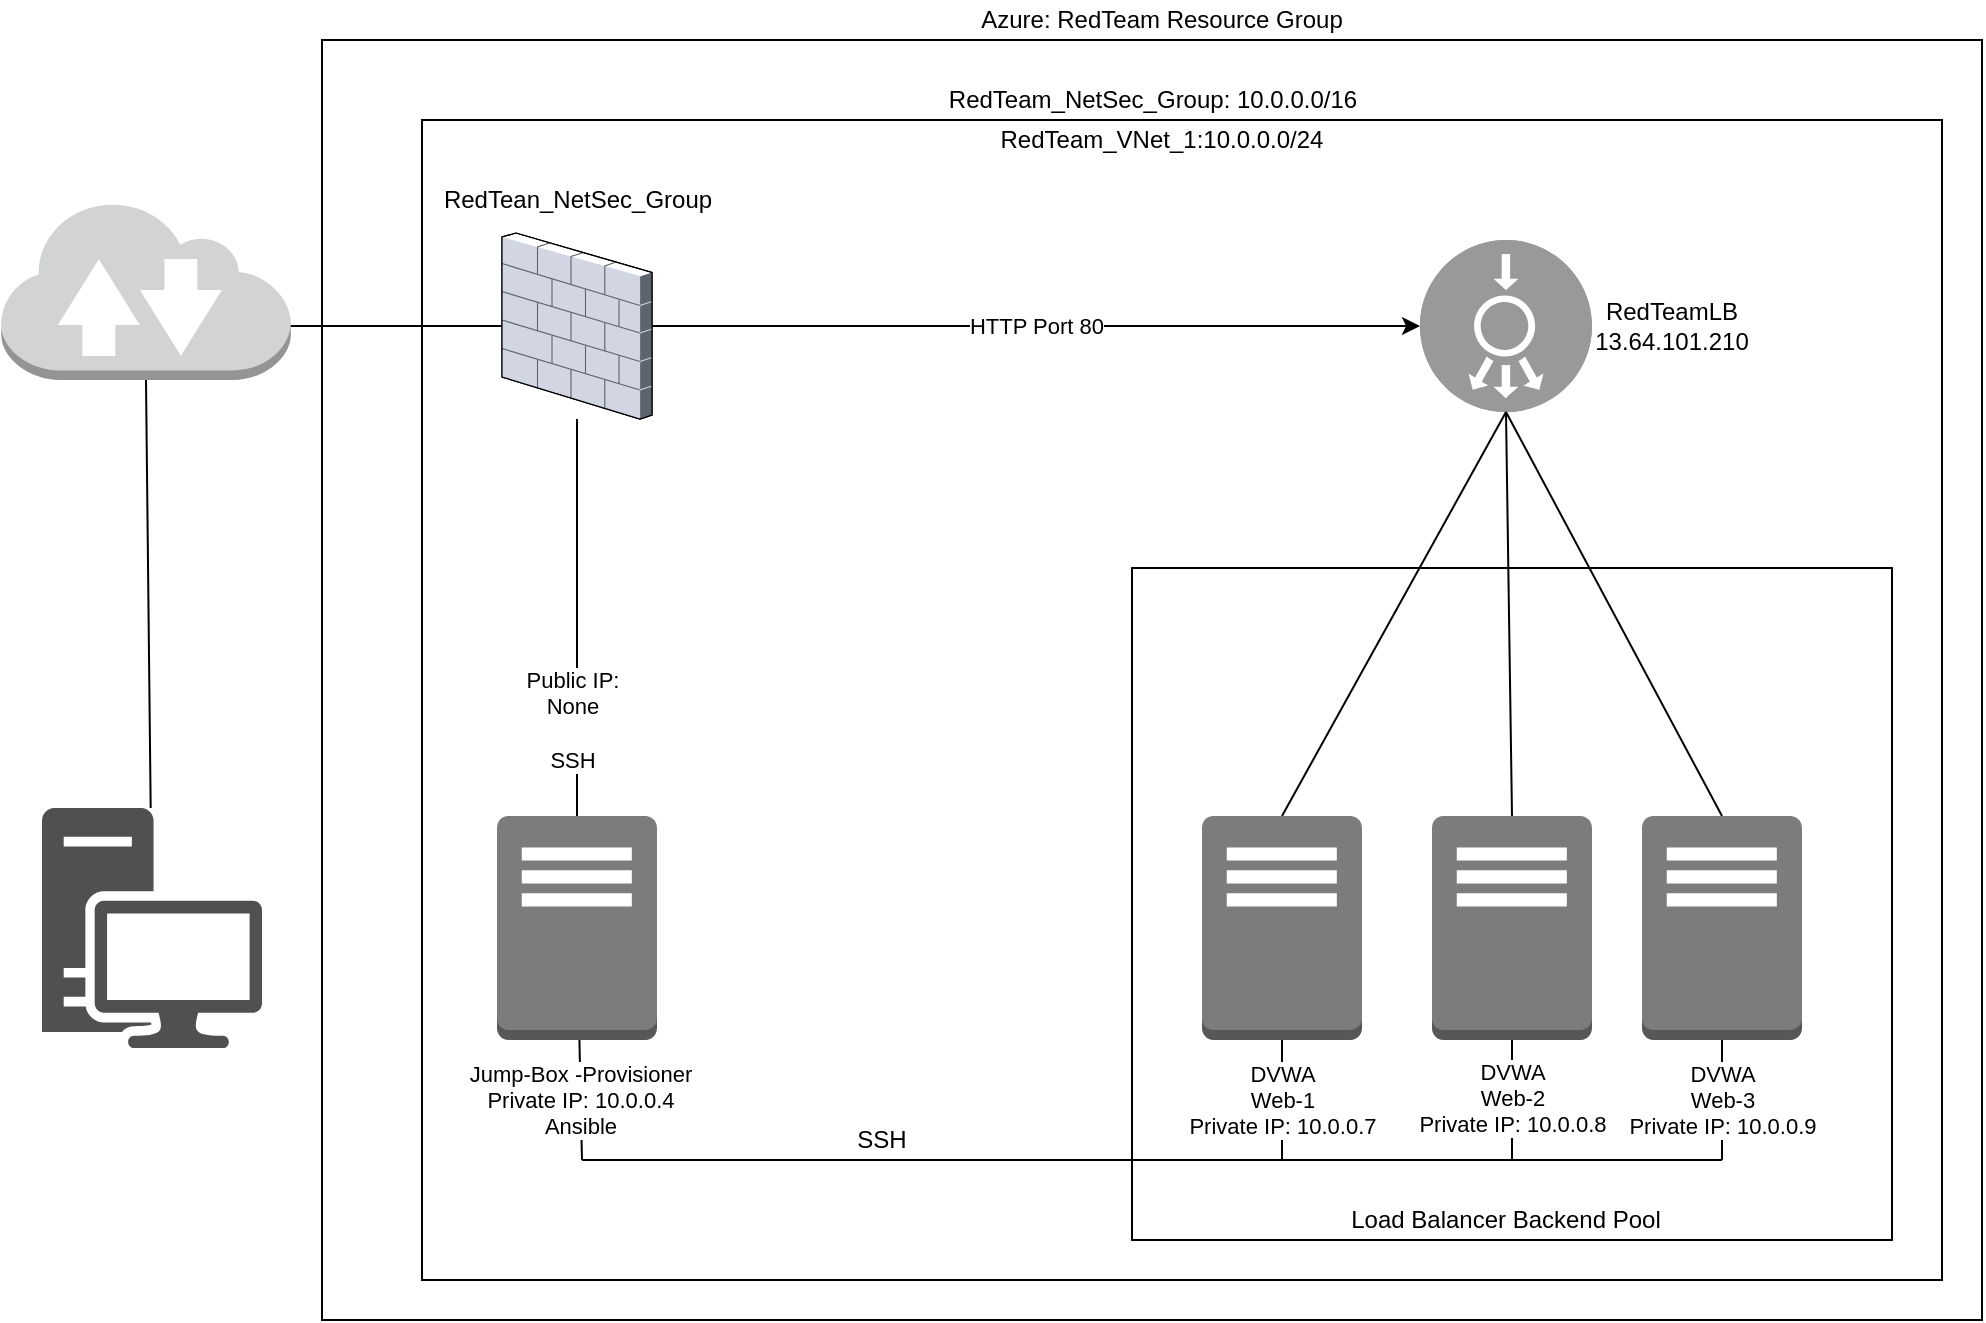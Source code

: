 <mxfile version="13.6.6" type="google"><diagram name="Page-1" id="822b0af5-4adb-64df-f703-e8dfc1f81529"><mxGraphModel dx="1422" dy="787" grid="1" gridSize="10" guides="1" tooltips="1" connect="1" arrows="1" fold="1" page="1" pageScale="1" pageWidth="1100" pageHeight="850" background="#ffffff" math="0" shadow="0"><root><mxCell id="0"/><mxCell id="1" parent="0"/><mxCell id="mDLHS3RA8NWs3md7InvJ-5" value="" style="outlineConnect=0;dashed=0;verticalLabelPosition=bottom;verticalAlign=top;align=center;html=1;shape=mxgraph.aws3.internet_2;fillColor=#D2D3D3;gradientColor=none;" vertex="1" parent="1"><mxGeometry x="49.62" y="200" width="144.75" height="90" as="geometry"/></mxCell><mxCell id="mDLHS3RA8NWs3md7InvJ-6" value="" style="fillColor=#999999;verticalLabelPosition=bottom;html=1;strokeColor=#ffffff;verticalAlign=top;align=center;points=[[0.145,0.145,0],[0.5,0,0],[0.855,0.145,0],[1,0.5,0],[0.855,0.855,0],[0.5,1,0],[0.145,0.855,0],[0,0.5,0]];pointerEvents=1;shape=mxgraph.cisco_safe.compositeIcon;bgIcon=ellipse;resIcon=mxgraph.cisco_safe.capability.load_balancer;direction=south;" vertex="1" parent="1"><mxGeometry x="759" y="220" width="86" height="86" as="geometry"/></mxCell><mxCell id="mDLHS3RA8NWs3md7InvJ-7" value="" style="verticalLabelPosition=bottom;aspect=fixed;html=1;verticalAlign=top;strokeColor=none;align=center;outlineConnect=0;shape=mxgraph.citrix.firewall;" vertex="1" parent="1"><mxGeometry x="300" y="216.5" width="75" height="93" as="geometry"/></mxCell><mxCell id="mDLHS3RA8NWs3md7InvJ-9" value="" style="pointerEvents=1;shadow=0;dashed=0;html=1;strokeColor=none;fillColor=#505050;labelPosition=center;verticalLabelPosition=bottom;verticalAlign=top;outlineConnect=0;align=center;shape=mxgraph.office.devices.workstation;" vertex="1" parent="1"><mxGeometry x="70" y="504" width="110" height="120" as="geometry"/></mxCell><mxCell id="mDLHS3RA8NWs3md7InvJ-11" value="" style="endArrow=none;html=1;entryX=1;entryY=0.5;entryDx=0;entryDy=0;entryPerimeter=0;exitX=0.5;exitY=0;exitDx=0;exitDy=0;exitPerimeter=0;" edge="1" parent="1" source="mDLHS3RA8NWs3md7InvJ-21" target="mDLHS3RA8NWs3md7InvJ-6"><mxGeometry x="-0.704" y="-4" width="50" height="50" relative="1" as="geometry"><mxPoint x="695" y="508" as="sourcePoint"/><mxPoint x="690" y="440" as="targetPoint"/><mxPoint as="offset"/></mxGeometry></mxCell><mxCell id="mDLHS3RA8NWs3md7InvJ-12" value="" style="endArrow=none;html=1;entryX=1;entryY=0.5;entryDx=0;entryDy=0;entryPerimeter=0;exitX=0.5;exitY=0;exitDx=0;exitDy=0;exitPerimeter=0;" edge="1" parent="1" target="mDLHS3RA8NWs3md7InvJ-6"><mxGeometry x="-0.722" y="3" width="50" height="50" relative="1" as="geometry"><mxPoint x="805" y="508" as="sourcePoint"/><mxPoint x="792.874" y="412.794" as="targetPoint"/><mxPoint as="offset"/></mxGeometry></mxCell><mxCell id="mDLHS3RA8NWs3md7InvJ-13" value="" style="endArrow=none;html=1;entryX=1;entryY=0.5;entryDx=0;entryDy=0;entryPerimeter=0;exitX=0.5;exitY=0;exitDx=0;exitDy=0;exitPerimeter=0;" edge="1" parent="1" target="mDLHS3RA8NWs3md7InvJ-6"><mxGeometry x="-0.707" y="3" width="50" height="50" relative="1" as="geometry"><mxPoint x="910" y="508" as="sourcePoint"/><mxPoint x="805.0" y="466.0" as="targetPoint"/><mxPoint as="offset"/></mxGeometry></mxCell><mxCell id="mDLHS3RA8NWs3md7InvJ-15" value="&lt;div&gt;DVWA&lt;/div&gt;&lt;div&gt;Web-3&lt;/div&gt;&lt;div&gt;Private IP: 10.0.0.9&lt;br&gt;&lt;/div&gt;" style="endArrow=none;html=1;exitX=0.5;exitY=1;exitDx=0;exitDy=0;exitPerimeter=0;" edge="1" parent="1"><mxGeometry width="50" height="50" relative="1" as="geometry"><mxPoint x="910" y="620.0" as="sourcePoint"/><mxPoint x="910" y="680" as="targetPoint"/></mxGeometry></mxCell><mxCell id="mDLHS3RA8NWs3md7InvJ-16" value="&lt;div&gt;DVWA&lt;/div&gt;&lt;div&gt;Web-2&lt;/div&gt;&lt;div&gt;Private IP: 10.0.0.8&lt;br&gt;&lt;/div&gt;" style="endArrow=none;html=1;exitX=0.5;exitY=1;exitDx=0;exitDy=0;exitPerimeter=0;" edge="1" parent="1"><mxGeometry width="50" height="50" relative="1" as="geometry"><mxPoint x="805" y="618" as="sourcePoint"/><mxPoint x="805" y="680" as="targetPoint"/></mxGeometry></mxCell><mxCell id="mDLHS3RA8NWs3md7InvJ-17" value="&lt;div&gt;DVWA&lt;/div&gt;&lt;div&gt;Web-1&lt;/div&gt;&lt;div&gt;Private IP: 10.0.0.7&lt;br&gt;&lt;/div&gt;" style="endArrow=none;html=1;exitX=0.5;exitY=1;exitDx=0;exitDy=0;exitPerimeter=0;" edge="1" parent="1" source="mDLHS3RA8NWs3md7InvJ-21"><mxGeometry width="50" height="50" relative="1" as="geometry"><mxPoint x="695" y="618" as="sourcePoint"/><mxPoint x="690" y="680" as="targetPoint"/><Array as="points"><mxPoint x="690" y="650"/></Array><mxPoint as="offset"/></mxGeometry></mxCell><mxCell id="mDLHS3RA8NWs3md7InvJ-18" value="&lt;div&gt;Jump-Box -Provisioner&lt;/div&gt;&lt;div&gt;Private IP: 10.0.0.4&lt;br&gt;&lt;/div&gt;&lt;div&gt;Ansible&lt;br&gt;&lt;/div&gt;" style="endArrow=none;html=1;" edge="1" parent="1" source="mDLHS3RA8NWs3md7InvJ-22"><mxGeometry width="50" height="50" relative="1" as="geometry"><mxPoint x="348" y="618" as="sourcePoint"/><mxPoint x="340" y="680" as="targetPoint"/></mxGeometry></mxCell><mxCell id="mDLHS3RA8NWs3md7InvJ-21" value="" style="outlineConnect=0;dashed=0;verticalLabelPosition=bottom;verticalAlign=top;align=center;html=1;shape=mxgraph.aws3.traditional_server;fillColor=#7D7C7C;gradientColor=none;" vertex="1" parent="1"><mxGeometry x="650" y="508" width="80" height="112" as="geometry"/></mxCell><mxCell id="mDLHS3RA8NWs3md7InvJ-22" value="" style="outlineConnect=0;dashed=0;verticalLabelPosition=bottom;verticalAlign=top;align=center;html=1;shape=mxgraph.aws3.traditional_server;fillColor=#7D7C7C;gradientColor=none;" vertex="1" parent="1"><mxGeometry x="297.5" y="508" width="80" height="112" as="geometry"/></mxCell><mxCell id="mDLHS3RA8NWs3md7InvJ-23" value="&lt;div&gt;Public IP: &lt;br&gt;&lt;/div&gt;&lt;div&gt;None&lt;br&gt;&lt;/div&gt;&lt;div&gt;&lt;br&gt;&lt;/div&gt;&lt;div&gt;SSH&lt;br&gt;&lt;/div&gt;" style="endArrow=none;html=1;exitX=0.5;exitY=0;exitDx=0;exitDy=0;exitPerimeter=0;" edge="1" parent="1" source="mDLHS3RA8NWs3md7InvJ-22" target="mDLHS3RA8NWs3md7InvJ-7"><mxGeometry x="-0.516" y="3" width="50" height="50" relative="1" as="geometry"><mxPoint x="343" y="620" as="sourcePoint"/><mxPoint x="343" y="640" as="targetPoint"/><mxPoint as="offset"/></mxGeometry></mxCell><mxCell id="mDLHS3RA8NWs3md7InvJ-25" value="" style="endArrow=none;html=1;entryX=1;entryY=0.7;entryDx=0;entryDy=0;entryPerimeter=0;" edge="1" parent="1" target="mDLHS3RA8NWs3md7InvJ-5"><mxGeometry width="50" height="50" relative="1" as="geometry"><mxPoint x="300" y="263" as="sourcePoint"/><mxPoint x="522" y="263" as="targetPoint"/></mxGeometry></mxCell><mxCell id="mDLHS3RA8NWs3md7InvJ-27" value="" style="endArrow=none;html=1;entryX=0.5;entryY=1;entryDx=0;entryDy=0;entryPerimeter=0;" edge="1" parent="1" source="mDLHS3RA8NWs3md7InvJ-9" target="mDLHS3RA8NWs3md7InvJ-5"><mxGeometry width="50" height="50" relative="1" as="geometry"><mxPoint x="110" y="460" as="sourcePoint"/><mxPoint x="197.37" y="363" as="targetPoint"/></mxGeometry></mxCell><mxCell id="mDLHS3RA8NWs3md7InvJ-31" value="&lt;div&gt;HTTP Port 80&lt;/div&gt;" style="endArrow=classic;html=1;entryX=0.5;entryY=1;entryDx=0;entryDy=0;entryPerimeter=0;" edge="1" parent="1" source="mDLHS3RA8NWs3md7InvJ-7" target="mDLHS3RA8NWs3md7InvJ-6"><mxGeometry relative="1" as="geometry"><mxPoint x="360" y="420" as="sourcePoint"/><mxPoint x="460" y="420" as="targetPoint"/></mxGeometry></mxCell><mxCell id="mDLHS3RA8NWs3md7InvJ-40" value="RedTeamLB&lt;br&gt;&lt;div&gt;13.64.101.210&lt;/div&gt;" style="text;html=1;strokeColor=none;fillColor=none;align=center;verticalAlign=middle;whiteSpace=wrap;rounded=0;shadow=0;glass=0;sketch=0;" vertex="1" parent="1"><mxGeometry x="810" y="242" width="150" height="42" as="geometry"/></mxCell><mxCell id="mDLHS3RA8NWs3md7InvJ-41" value="Azure: RedTeam Resource Group" style="text;html=1;strokeColor=none;fillColor=none;align=center;verticalAlign=middle;whiteSpace=wrap;rounded=0;shadow=0;glass=0;sketch=0;" vertex="1" parent="1"><mxGeometry x="515" y="100" width="230" height="20" as="geometry"/></mxCell><mxCell id="mDLHS3RA8NWs3md7InvJ-44" value="RedTeam_VNet_1:10.0.0.0/24" style="text;html=1;strokeColor=none;fillColor=none;align=center;verticalAlign=middle;whiteSpace=wrap;rounded=0;shadow=0;glass=0;sketch=0;" vertex="1" parent="1"><mxGeometry x="515" y="160" width="230" height="20" as="geometry"/></mxCell><mxCell id="mDLHS3RA8NWs3md7InvJ-45" value="&lt;div&gt;RedTeam_NetSec_Group: 10.0.0.0/16&lt;/div&gt;" style="text;html=1;strokeColor=none;fillColor=none;align=center;verticalAlign=middle;whiteSpace=wrap;rounded=0;shadow=0;glass=0;sketch=0;" vertex="1" parent="1"><mxGeometry x="497.5" y="140" width="255" height="20" as="geometry"/></mxCell><mxCell id="mDLHS3RA8NWs3md7InvJ-47" value="" style="endArrow=none;html=1;" edge="1" parent="1"><mxGeometry width="50" height="50" relative="1" as="geometry"><mxPoint x="340" y="680" as="sourcePoint"/><mxPoint x="910" y="680" as="targetPoint"/></mxGeometry></mxCell><mxCell id="mDLHS3RA8NWs3md7InvJ-49" value="" style="rounded=0;whiteSpace=wrap;html=1;shadow=0;glass=0;sketch=0;fillColor=none;" vertex="1" parent="1"><mxGeometry x="615" y="384" width="380" height="336" as="geometry"/></mxCell><mxCell id="mDLHS3RA8NWs3md7InvJ-50" value="Load Balancer Backend Pool" style="text;html=1;strokeColor=none;fillColor=none;align=center;verticalAlign=middle;whiteSpace=wrap;rounded=0;shadow=0;glass=0;sketch=0;" vertex="1" parent="1"><mxGeometry x="707" y="700" width="190" height="20" as="geometry"/></mxCell><mxCell id="mDLHS3RA8NWs3md7InvJ-51" value="" style="outlineConnect=0;dashed=0;verticalLabelPosition=bottom;verticalAlign=top;align=center;html=1;shape=mxgraph.aws3.traditional_server;fillColor=#7D7C7C;gradientColor=none;" vertex="1" parent="1"><mxGeometry x="765" y="508" width="80" height="112" as="geometry"/></mxCell><mxCell id="mDLHS3RA8NWs3md7InvJ-52" value="" style="outlineConnect=0;dashed=0;verticalLabelPosition=bottom;verticalAlign=top;align=center;html=1;shape=mxgraph.aws3.traditional_server;fillColor=#7D7C7C;gradientColor=none;" vertex="1" parent="1"><mxGeometry x="870" y="508" width="80" height="112" as="geometry"/></mxCell><mxCell id="mDLHS3RA8NWs3md7InvJ-53" value="RedTean_NetSec_Group" style="text;html=1;strokeColor=none;fillColor=none;align=center;verticalAlign=middle;whiteSpace=wrap;rounded=0;shadow=0;glass=0;sketch=0;" vertex="1" parent="1"><mxGeometry x="248.75" y="190" width="177.5" height="20" as="geometry"/></mxCell><mxCell id="mDLHS3RA8NWs3md7InvJ-54" value="" style="rounded=0;whiteSpace=wrap;html=1;shadow=0;glass=0;sketch=0;fillColor=none;" vertex="1" parent="1"><mxGeometry x="260" y="160" width="760" height="580" as="geometry"/></mxCell><mxCell id="mDLHS3RA8NWs3md7InvJ-55" value="" style="rounded=0;whiteSpace=wrap;html=1;shadow=0;glass=0;sketch=0;fillColor=none;" vertex="1" parent="1"><mxGeometry x="210" y="120" width="830" height="640" as="geometry"/></mxCell><mxCell id="mDLHS3RA8NWs3md7InvJ-56" value="SSH" style="text;html=1;strokeColor=none;fillColor=none;align=center;verticalAlign=middle;whiteSpace=wrap;rounded=0;shadow=0;glass=0;sketch=0;" vertex="1" parent="1"><mxGeometry x="470" y="660" width="40" height="20" as="geometry"/></mxCell></root></mxGraphModel></diagram></mxfile>